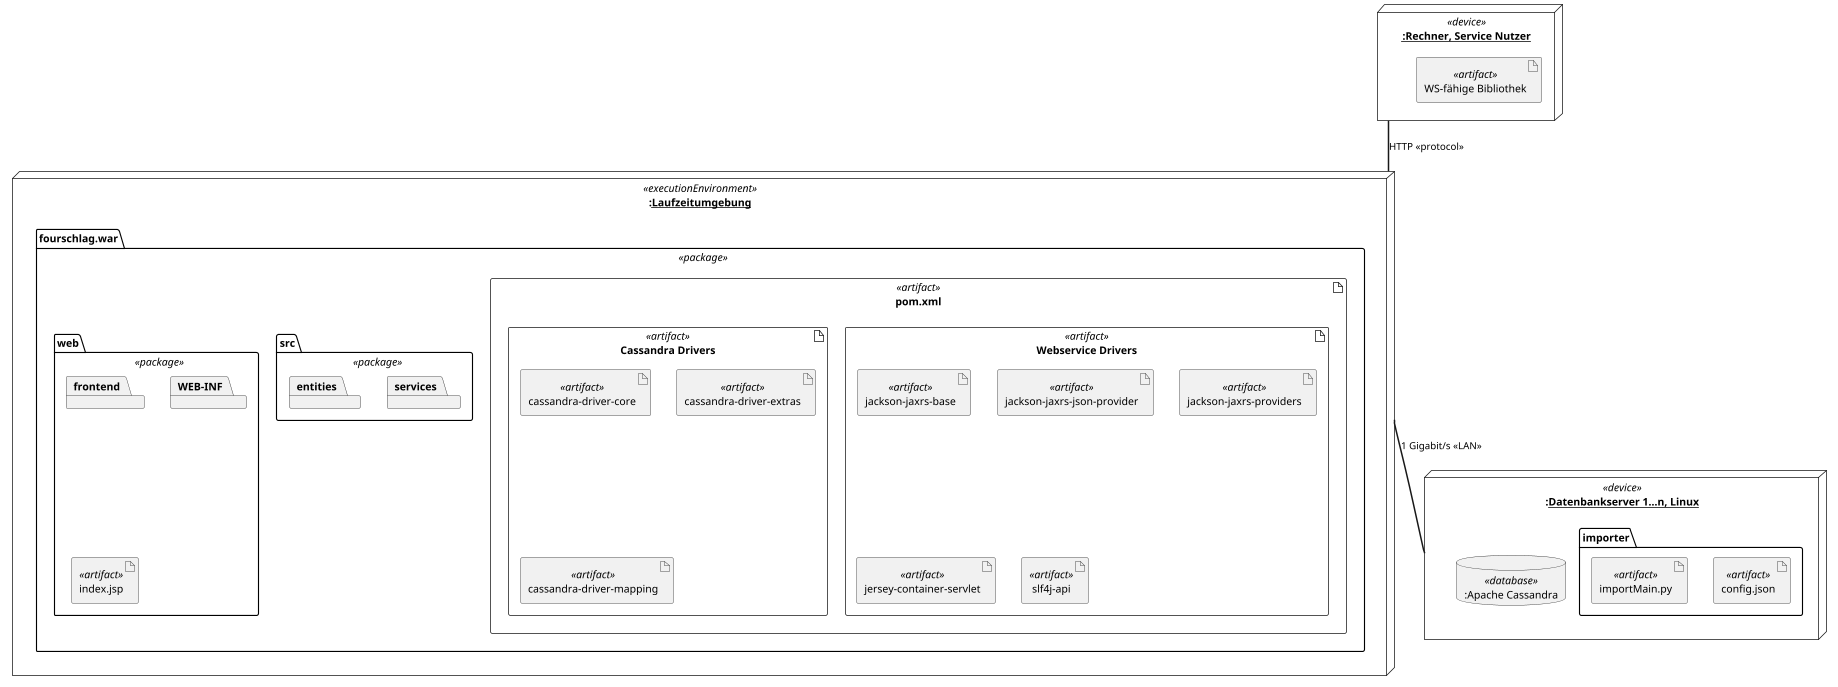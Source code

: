 @startuml

scale 0.75

node ":__Laufzeitumgebung__" as LZ <<executionEnvironment>> {

    package "fourschlag.war" <<package>>{

        'package "jmeter"{
        '   artifact "FourschlagTest.jmx" <<artifact>>
        '}

        artifact "pom.xml" <<artifact>>{

            artifact "Webservice Drivers" <<artifact>>{
                artifact "jackson-jaxrs-base" <<artifact>>
                artifact "jackson-jaxrs-json-provider" <<artifact>>
                artifact "jackson-jaxrs-providers" <<artifact>>
                artifact "jersey-container-servlet" <<artifact>>
                artifact "slf4j-api" <<artifact>>
            }

            artifact "Cassandra Drivers" <<artifact>>{
                artifact "cassandra-driver-core" <<artifact>>
                artifact "cassandra-driver-extras" <<artifact>>
                artifact "cassandra-driver-mapping" <<artifact>>
            }
        }

        package "src" <<package>>{
            package "services"
            package "entities"

        }

        package "web" <<package>>{
            package "frontend"
            package "WEB-INF"
            artifact "index.jsp" <<artifact>>
        }
    }
}

node "__:Rechner, Service Nutzer__" as N2 <<device>>{

        artifact "WS-fähige Bibliothek" <<artifact>>
 }

node ":__Datenbankserver 1...n, Linux__" as N1 <<device>>{

    package "importer"{
        artifact "config.json" <<artifact>>
        artifact "importMain.py" <<artifact>>
    }
    database ":Apache Cassandra" as Cassandra <<database>>
}

LZ == N1: 1 Gigabit/s <<LAN>>
LZ =up= N2: HTTP <<protocol>>

@enduml